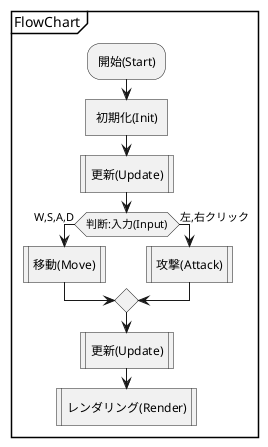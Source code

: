 @startuml
partition FlowChart {
:開始(Start);
:初期化(Init)]
:更新(Update)|
if(判断:入力(Input)) then (W,S,A,D)
:移動(Move)|
else (左,右クリック)
:攻撃(Attack)|
endif
:更新(Update)|
:レンダリング(Render)|
}
@enduml

